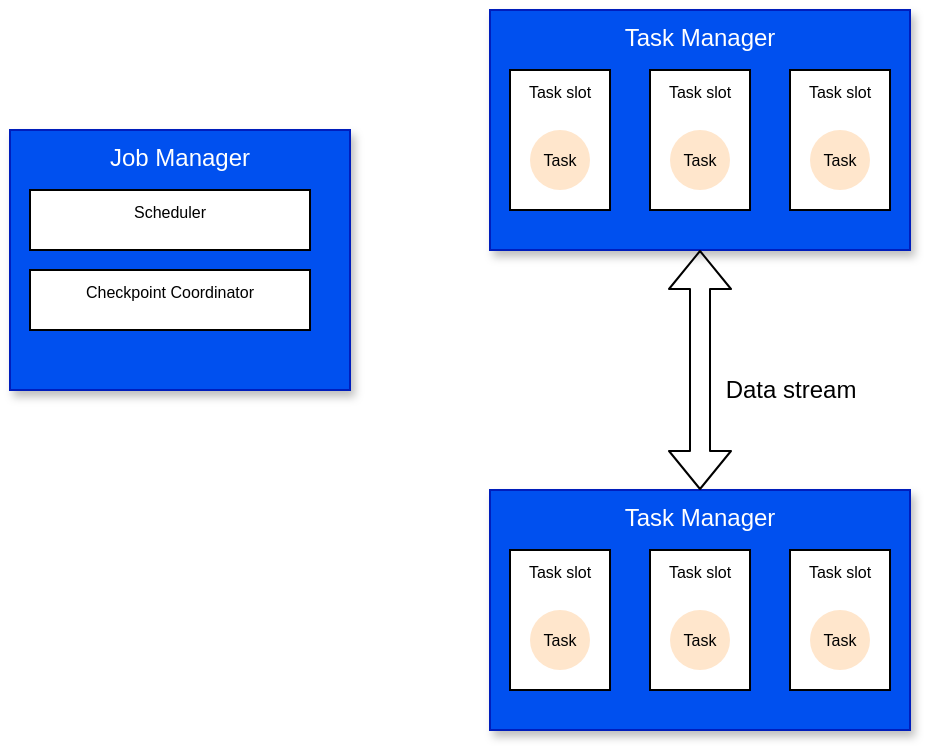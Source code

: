 <mxfile>
    <diagram id="GM0jyBaLrXvVLdkNbaAq" name="Page-1">
        <mxGraphModel dx="631" dy="271" grid="1" gridSize="10" guides="1" tooltips="1" connect="1" arrows="1" fold="1" page="1" pageScale="1" pageWidth="850" pageHeight="1100" math="0" shadow="0">
            <root>
                <mxCell id="0"/>
                <mxCell id="1" parent="0"/>
                <mxCell id="2" value="Job Manager" style="rounded=0;whiteSpace=wrap;html=1;fillColor=#0050ef;strokeColor=#001DBC;shadow=1;verticalAlign=top;fontColor=#ffffff;" vertex="1" parent="1">
                    <mxGeometry y="140" width="170" height="130" as="geometry"/>
                </mxCell>
                <mxCell id="3" value="Task Manager" style="rounded=0;whiteSpace=wrap;html=1;fillColor=#0050ef;strokeColor=#001DBC;shadow=1;verticalAlign=top;fontColor=#ffffff;" vertex="1" parent="1">
                    <mxGeometry x="240" y="80" width="210" height="120" as="geometry"/>
                </mxCell>
                <mxCell id="4" value="Task slot" style="rounded=0;whiteSpace=wrap;html=1;shadow=0;fontSize=8;verticalAlign=top;" vertex="1" parent="1">
                    <mxGeometry x="250" y="110" width="50" height="70" as="geometry"/>
                </mxCell>
                <mxCell id="5" value="Task slot" style="rounded=0;whiteSpace=wrap;html=1;shadow=0;fontSize=8;verticalAlign=top;" vertex="1" parent="1">
                    <mxGeometry x="320" y="110" width="50" height="70" as="geometry"/>
                </mxCell>
                <mxCell id="6" value="Task slot" style="rounded=0;whiteSpace=wrap;html=1;shadow=0;fontSize=8;verticalAlign=top;" vertex="1" parent="1">
                    <mxGeometry x="390" y="110" width="50" height="70" as="geometry"/>
                </mxCell>
                <mxCell id="7" value="Task" style="ellipse;whiteSpace=wrap;html=1;aspect=fixed;shadow=0;fontSize=8;fillColor=#ffe6cc;strokeColor=none;" vertex="1" parent="1">
                    <mxGeometry x="260" y="140" width="30" height="30" as="geometry"/>
                </mxCell>
                <mxCell id="8" value="Task" style="ellipse;whiteSpace=wrap;html=1;aspect=fixed;shadow=0;fontSize=8;fillColor=#ffe6cc;strokeColor=none;" vertex="1" parent="1">
                    <mxGeometry x="330" y="140" width="30" height="30" as="geometry"/>
                </mxCell>
                <mxCell id="9" value="Task" style="ellipse;whiteSpace=wrap;html=1;aspect=fixed;shadow=0;fontSize=8;fillColor=#ffe6cc;strokeColor=none;" vertex="1" parent="1">
                    <mxGeometry x="400" y="140" width="30" height="30" as="geometry"/>
                </mxCell>
                <mxCell id="10" value="Task Manager" style="rounded=0;whiteSpace=wrap;html=1;fillColor=#0050ef;strokeColor=#001DBC;shadow=1;verticalAlign=top;fontColor=#ffffff;" vertex="1" parent="1">
                    <mxGeometry x="240" y="320" width="210" height="120" as="geometry"/>
                </mxCell>
                <mxCell id="11" value="Task slot" style="rounded=0;whiteSpace=wrap;html=1;shadow=0;fontSize=8;verticalAlign=top;" vertex="1" parent="1">
                    <mxGeometry x="250" y="350" width="50" height="70" as="geometry"/>
                </mxCell>
                <mxCell id="12" value="Task slot" style="rounded=0;whiteSpace=wrap;html=1;shadow=0;fontSize=8;verticalAlign=top;" vertex="1" parent="1">
                    <mxGeometry x="320" y="350" width="50" height="70" as="geometry"/>
                </mxCell>
                <mxCell id="13" value="Task slot" style="rounded=0;whiteSpace=wrap;html=1;shadow=0;fontSize=8;verticalAlign=top;" vertex="1" parent="1">
                    <mxGeometry x="390" y="350" width="50" height="70" as="geometry"/>
                </mxCell>
                <mxCell id="14" value="Task" style="ellipse;whiteSpace=wrap;html=1;aspect=fixed;shadow=0;fontSize=8;fillColor=#ffe6cc;strokeColor=none;" vertex="1" parent="1">
                    <mxGeometry x="260" y="380" width="30" height="30" as="geometry"/>
                </mxCell>
                <mxCell id="15" value="Task" style="ellipse;whiteSpace=wrap;html=1;aspect=fixed;shadow=0;fontSize=8;fillColor=#ffe6cc;strokeColor=none;" vertex="1" parent="1">
                    <mxGeometry x="330" y="380" width="30" height="30" as="geometry"/>
                </mxCell>
                <mxCell id="16" value="Task" style="ellipse;whiteSpace=wrap;html=1;aspect=fixed;shadow=0;fontSize=8;fillColor=#ffe6cc;strokeColor=none;" vertex="1" parent="1">
                    <mxGeometry x="400" y="380" width="30" height="30" as="geometry"/>
                </mxCell>
                <mxCell id="17" value="Scheduler" style="rounded=0;whiteSpace=wrap;html=1;shadow=0;fontSize=8;verticalAlign=top;" vertex="1" parent="1">
                    <mxGeometry x="10" y="170" width="140" height="30" as="geometry"/>
                </mxCell>
                <mxCell id="18" value="Checkpoint Coordinator" style="rounded=0;whiteSpace=wrap;html=1;shadow=0;fontSize=8;verticalAlign=top;" vertex="1" parent="1">
                    <mxGeometry x="10" y="210" width="140" height="30" as="geometry"/>
                </mxCell>
                <mxCell id="19" value="" style="shape=flexArrow;endArrow=classic;startArrow=classic;html=1;fontSize=8;entryX=0.5;entryY=1;entryDx=0;entryDy=0;" edge="1" parent="1" source="10" target="3">
                    <mxGeometry width="100" height="100" relative="1" as="geometry">
                        <mxPoint x="170" y="380" as="sourcePoint"/>
                        <mxPoint x="340" y="210" as="targetPoint"/>
                    </mxGeometry>
                </mxCell>
                <mxCell id="20" value="Data stream" style="text;html=1;align=center;verticalAlign=middle;resizable=0;points=[];autosize=1;strokeColor=none;fillColor=none;fontSize=12;" vertex="1" parent="1">
                    <mxGeometry x="350" y="260" width="80" height="20" as="geometry"/>
                </mxCell>
            </root>
        </mxGraphModel>
    </diagram>
</mxfile>